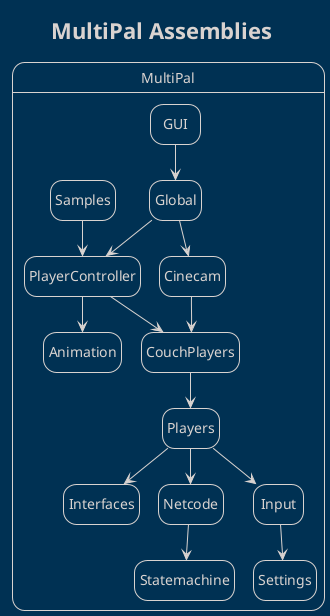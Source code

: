@startuml

!theme blueprint
hide empty description

title MultiPal Assemblies

state MultiPal{
}

MultiPal.GUI --> MultiPal.Global

MultiPal.Samples --> MultiPal.PlayerController
MultiPal.Global --> MultiPal.PlayerController
MultiPal.Global --> MultiPal.Cinecam

MultiPal.Cinecam --> MultiPal.CouchPlayers
MultiPal.PlayerController --> MultiPal.CouchPlayers
MultiPal.PlayerController --> MultiPal.Animation

MultiPal.CouchPlayers --> MultiPal.Players

MultiPal.Players --> MultiPal.Interfaces
MultiPal.Players --> MultiPal.Netcode
MultiPal.Players --> MultiPal.Input

MultiPal.Input --> MultiPal.Settings
MultiPal.Netcode --> MultiPal.Statemachine

@enduml
